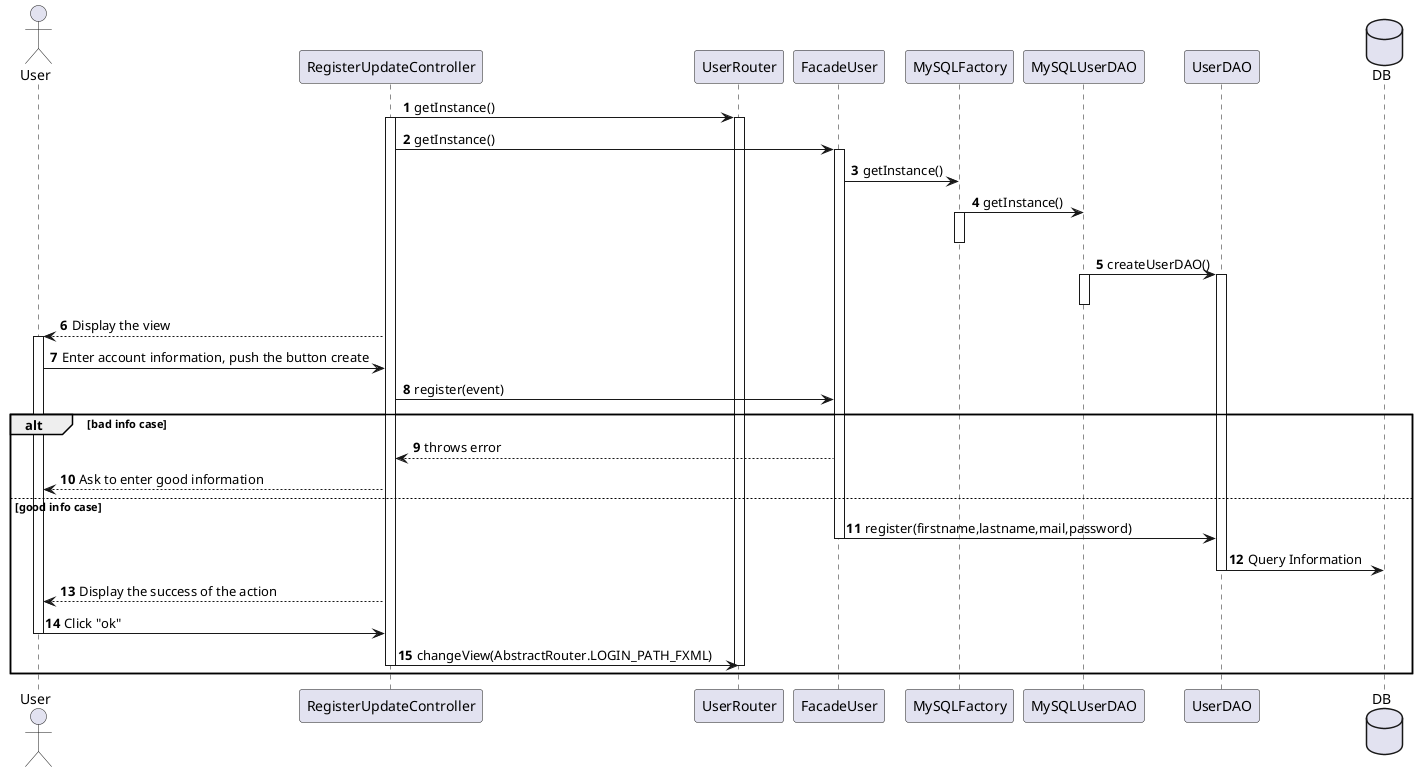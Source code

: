 @startuml
autonumber
actor User
RegisterUpdateController -> UserRouter : getInstance()
activate RegisterUpdateController
activate UserRouter
RegisterUpdateController -> FacadeUser : getInstance()
activate FacadeUser
FacadeUser -> MySQLFactory : getInstance()
MySQLFactory -> MySQLUserDAO : getInstance()
activate MySQLFactory
deactivate MySQLFactory
MySQLUserDAO -> UserDAO : createUserDAO()
activate MySQLUserDAO
deactivate MySQLUserDAO
activate UserDAO
RegisterUpdateController --> User : Display the view
activate User
User -> RegisterUpdateController : Enter account information, push the button create
RegisterUpdateController -> FacadeUser : register(event)
alt bad info case
    FacadeUser --> RegisterUpdateController : throws error
    RegisterUpdateController --> User : Ask to enter good information
else good info case
    FacadeUser -> UserDAO : register(firstname,lastname,mail,password)
    deactivate FacadeUser
    database DB
    UserDAO -> DB : Query Information
    deactivate UserDAO
    RegisterUpdateController --> User : Display the success of the action
    User -> RegisterUpdateController : Click "ok"
    deactivate User
    RegisterUpdateController -> UserRouter : changeView(AbstractRouter.LOGIN_PATH_FXML)
    deactivate RegisterUpdateController
    deactivate UserRouter
end
@enduml